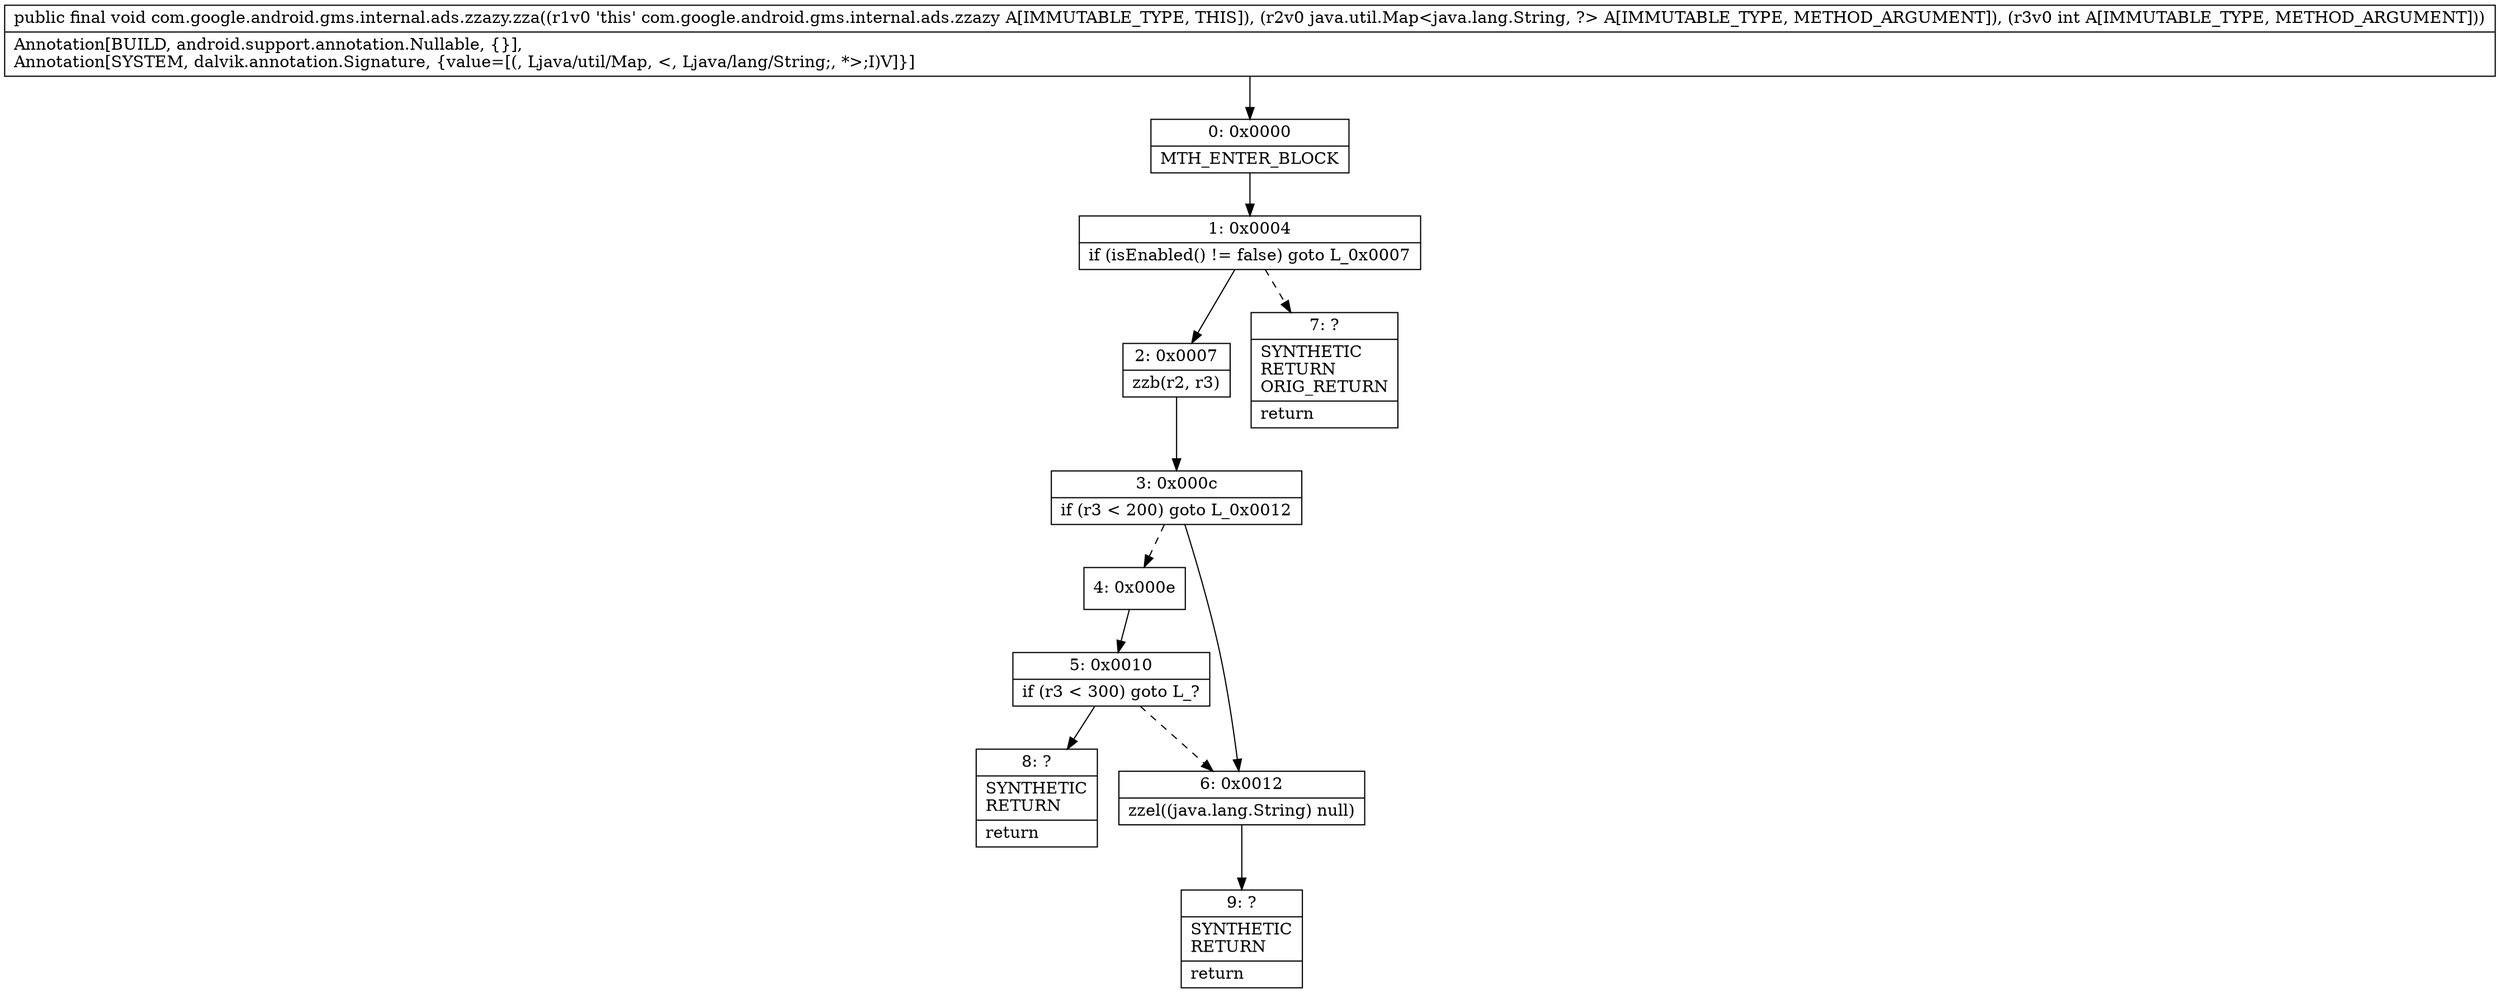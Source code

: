 digraph "CFG forcom.google.android.gms.internal.ads.zzazy.zza(Ljava\/util\/Map;I)V" {
Node_0 [shape=record,label="{0\:\ 0x0000|MTH_ENTER_BLOCK\l}"];
Node_1 [shape=record,label="{1\:\ 0x0004|if (isEnabled() != false) goto L_0x0007\l}"];
Node_2 [shape=record,label="{2\:\ 0x0007|zzb(r2, r3)\l}"];
Node_3 [shape=record,label="{3\:\ 0x000c|if (r3 \< 200) goto L_0x0012\l}"];
Node_4 [shape=record,label="{4\:\ 0x000e}"];
Node_5 [shape=record,label="{5\:\ 0x0010|if (r3 \< 300) goto L_?\l}"];
Node_6 [shape=record,label="{6\:\ 0x0012|zzel((java.lang.String) null)\l}"];
Node_7 [shape=record,label="{7\:\ ?|SYNTHETIC\lRETURN\lORIG_RETURN\l|return\l}"];
Node_8 [shape=record,label="{8\:\ ?|SYNTHETIC\lRETURN\l|return\l}"];
Node_9 [shape=record,label="{9\:\ ?|SYNTHETIC\lRETURN\l|return\l}"];
MethodNode[shape=record,label="{public final void com.google.android.gms.internal.ads.zzazy.zza((r1v0 'this' com.google.android.gms.internal.ads.zzazy A[IMMUTABLE_TYPE, THIS]), (r2v0 java.util.Map\<java.lang.String, ?\> A[IMMUTABLE_TYPE, METHOD_ARGUMENT]), (r3v0 int A[IMMUTABLE_TYPE, METHOD_ARGUMENT]))  | Annotation[BUILD, android.support.annotation.Nullable, \{\}], \lAnnotation[SYSTEM, dalvik.annotation.Signature, \{value=[(, Ljava\/util\/Map, \<, Ljava\/lang\/String;, *\>;I)V]\}]\l}"];
MethodNode -> Node_0;
Node_0 -> Node_1;
Node_1 -> Node_2;
Node_1 -> Node_7[style=dashed];
Node_2 -> Node_3;
Node_3 -> Node_4[style=dashed];
Node_3 -> Node_6;
Node_4 -> Node_5;
Node_5 -> Node_6[style=dashed];
Node_5 -> Node_8;
Node_6 -> Node_9;
}

